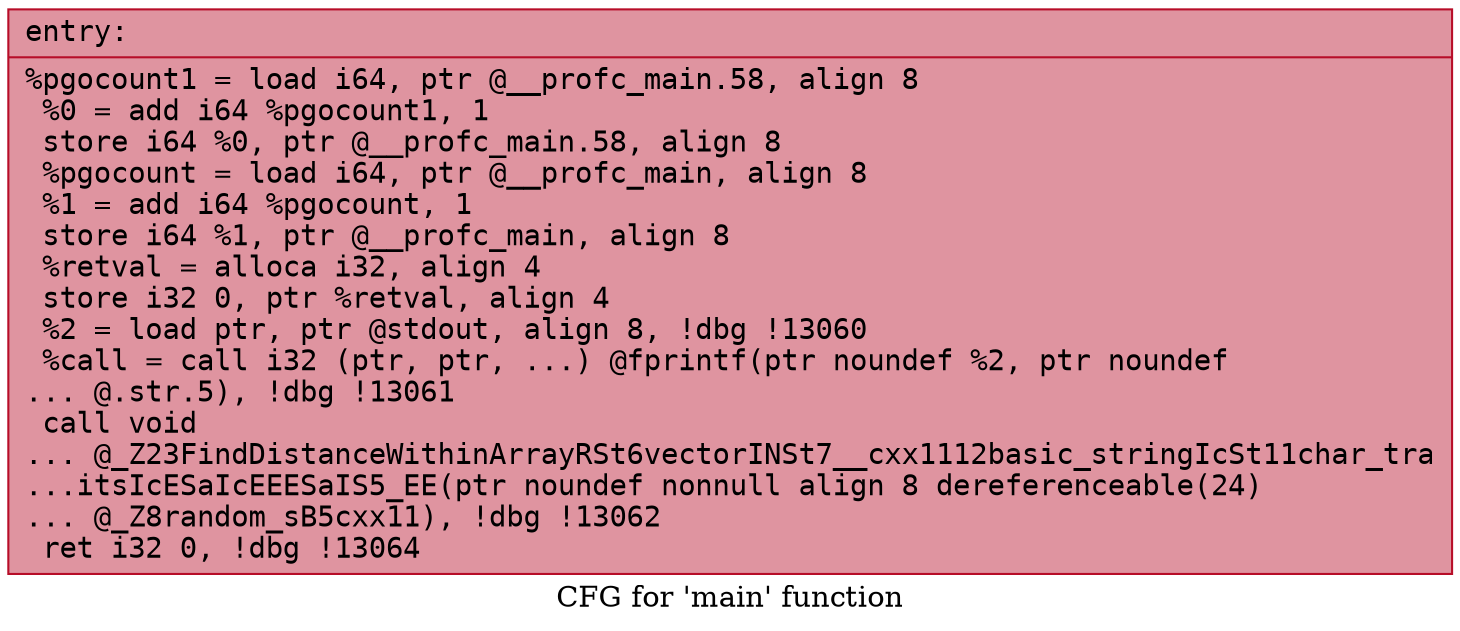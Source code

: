 digraph "CFG for 'main' function" {
	label="CFG for 'main' function";

	Node0x564268dfa660 [shape=record,color="#b70d28ff", style=filled, fillcolor="#b70d2870" fontname="Courier",label="{entry:\l|  %pgocount1 = load i64, ptr @__profc_main.58, align 8\l  %0 = add i64 %pgocount1, 1\l  store i64 %0, ptr @__profc_main.58, align 8\l  %pgocount = load i64, ptr @__profc_main, align 8\l  %1 = add i64 %pgocount, 1\l  store i64 %1, ptr @__profc_main, align 8\l  %retval = alloca i32, align 4\l  store i32 0, ptr %retval, align 4\l  %2 = load ptr, ptr @stdout, align 8, !dbg !13060\l  %call = call i32 (ptr, ptr, ...) @fprintf(ptr noundef %2, ptr noundef\l... @.str.5), !dbg !13061\l  call void\l... @_Z23FindDistanceWithinArrayRSt6vectorINSt7__cxx1112basic_stringIcSt11char_tra\l...itsIcESaIcEEESaIS5_EE(ptr noundef nonnull align 8 dereferenceable(24)\l... @_Z8random_sB5cxx11), !dbg !13062\l  ret i32 0, !dbg !13064\l}"];
}
